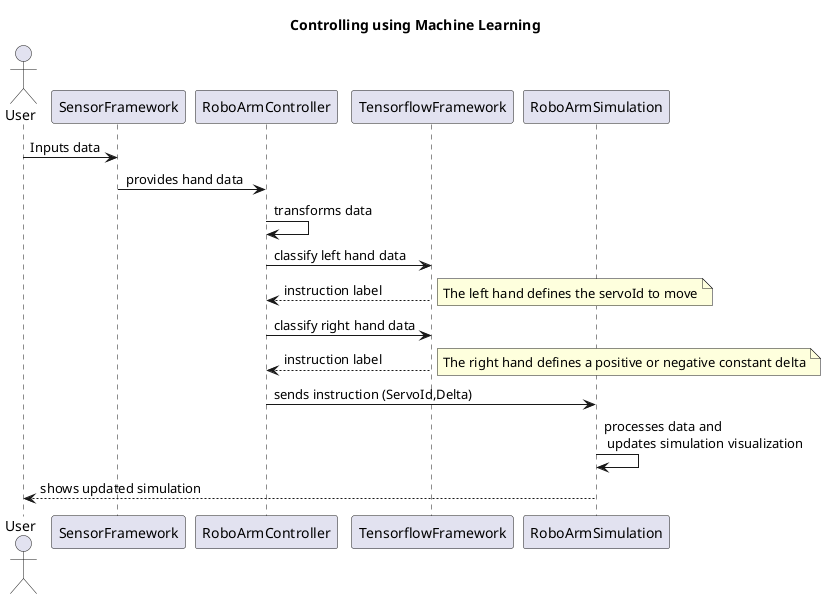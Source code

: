 @startuml
title Controlling using Machine Learning
actor User
User -> SensorFramework: Inputs data
SensorFramework -> RoboArmController: provides hand data
RoboArmController -> RoboArmController: transforms data
RoboArmController-> TensorflowFramework: classify left hand data
TensorflowFramework --> RoboArmController: instruction label
note right: The left hand defines the servoId to move
RoboArmController-> TensorflowFramework: classify right hand data
TensorflowFramework --> RoboArmController: instruction label
note right: The right hand defines a positive or negative constant delta
RoboArmController -> RoboArmSimulation: sends instruction (ServoId,Delta)
RoboArmSimulation -> RoboArmSimulation: processes data and\n updates simulation visualization
RoboArmSimulation --> User: shows updated simulation
@enduml
